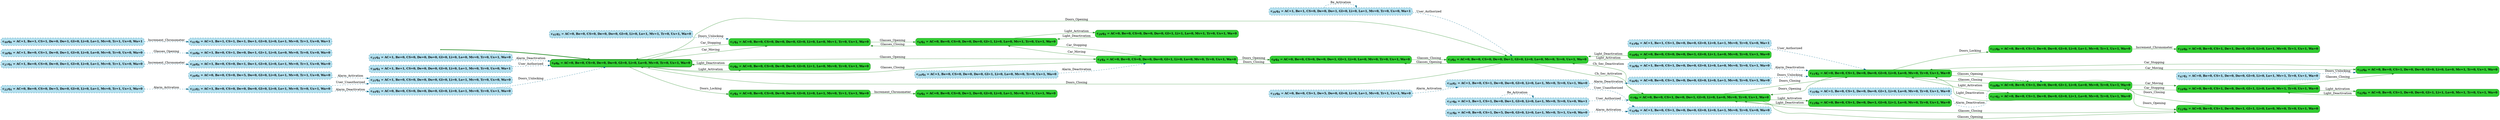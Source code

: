 digraph g {

	rankdir="LR"

	__invisible__[shape="point", color="forestgreen"]
	c0q6[label=<<b>c<sub>0</sub>q<sub>6</sub> = AC=0, Be=0, CS=0, De=0, Do=0, Gl=0, Li=0, Lo=0, Mv=0, Tr=0, Us=1, Wa=0</b>>, shape="box", style="rounded, filled", fillcolor="limegreen", color="forestgreen", penwidth=3] // Initial
	c1q4[label=<<b>c<sub>1</sub>q<sub>4</sub> = AC=0, Be=0, CS=0, De=0, Do=0, Gl=0, Li=0, Lo=0, Mv=1, Tr=0, Us=1, Wa=0</b>>, shape="box", style="rounded, filled", fillcolor="limegreen", color="forestgreen"]
	c6q4[label=<<b>c<sub>6</sub>q<sub>4</sub> = AC=0, Be=0, CS=0, De=0, Do=0, Gl=1, Li=0, Lo=0, Mv=1, Tr=0, Us=1, Wa=0</b>>, shape="box", style="rounded, filled", fillcolor="limegreen", color="forestgreen"]
	c4q4[label=<<b>c<sub>4</sub>q<sub>4</sub> = AC=0, Be=0, CS=0, De=0, Do=0, Gl=1, Li=0, Lo=0, Mv=0, Tr=0, Us=1, Wa=0</b>>, shape="box", style="rounded, filled", fillcolor="limegreen", color="forestgreen"]
	c8q4[label=<<b>c<sub>8</sub>q<sub>4</sub> = AC=0, Be=0, CS=0, De=0, Do=1, Gl=1, Li=0, Lo=0, Mv=0, Tr=0, Us=1, Wa=0</b>>, shape="box", style="rounded, filled", fillcolor="limegreen", color="forestgreen"]
	c3q4[label=<<b>c<sub>3</sub>q<sub>4</sub> = AC=0, Be=0, CS=0, De=0, Do=1, Gl=0, Li=0, Lo=0, Mv=0, Tr=0, Us=1, Wa=0</b>>, shape="box", style="rounded, filled", fillcolor="limegreen", color="forestgreen"]
	c7q0[label=<<b>c<sub>7</sub>q<sub>0</sub> = AC=0, Be=0, CS=1, De=0, Do=1, Gl=0, Li=0, Lo=0, Mv=0, Tr=0, Us=1, Wa=0</b>>, shape="box", style="rounded, filled", fillcolor="limegreen", color="forestgreen"]
	c11q2[label=<<b>c<sub>11</sub>q<sub>2</sub> = AC=0, Be=0, CS=1, De=0, Do=0, Gl=0, Li=0, Lo=0, Mv=0, Tr=0, Us=1, Wa=0</b>>, shape="box", style="rounded, filled", fillcolor="limegreen", color="forestgreen"]
	c14q0[label=<<b>c<sub>14</sub>q<sub>0</sub> = AC=0, Be=0, CS=1, De=0, Do=0, Gl=0, Li=0, Lo=0, Mv=1, Tr=0, Us=1, Wa=0</b>>, shape="box", style="rounded, filled", fillcolor="limegreen", color="forestgreen"]
	c15q0[label=<<b>c<sub>15</sub>q<sub>0</sub> = AC=0, Be=0, CS=1, De=0, Do=0, Gl=0, Li=0, Lo=1, Mv=0, Tr=1, Us=1, Wa=0</b>>, shape="box", style="rounded, filled", fillcolor="limegreen", color="forestgreen"]
	c19q0[label=<<b>c<sub>19</sub>q<sub>0</sub> = AC=0, Be=0, CS=1, De=1, Do=0, Gl=0, Li=0, Lo=1, Mv=0, Tr=1, Us=1, Wa=0</b>>, shape="box", style="rounded, filled", fillcolor="limegreen", color="forestgreen"]
	c16q0[label=<<b>c<sub>16</sub>q<sub>0</sub> = AC=0, Be=0, CS=1, De=0, Do=0, Gl=1, Li=0, Lo=0, Mv=0, Tr=0, Us=1, Wa=0</b>>, shape="box", style="rounded, filled", fillcolor="limegreen", color="forestgreen"]
	c18q0[label=<<b>c<sub>18</sub>q<sub>0</sub> = AC=0, Be=0, CS=1, De=0, Do=0, Gl=1, Li=0, Lo=0, Mv=1, Tr=0, Us=1, Wa=0</b>>, shape="box", style="rounded, filled", fillcolor="limegreen", color="forestgreen"]
	c42q0[label=<<b>c<sub>42</sub>q<sub>0</sub> = AC=0, Be=0, CS=1, De=0, Do=0, Gl=1, Li=1, Lo=0, Mv=1, Tr=0, Us=1, Wa=0</b>>, shape="box", style="rounded, filled", fillcolor="limegreen", color="forestgreen"]
	c12q0[label=<<b>c<sub>12</sub>q<sub>0</sub> = AC=0, Be=0, CS=1, De=0, Do=1, Gl=1, Li=0, Lo=0, Mv=0, Tr=0, Us=1, Wa=0</b>>, shape="box", style="rounded, filled", fillcolor="limegreen", color="forestgreen"]
	c17q2[label=<<b>c<sub>17</sub>q<sub>2</sub> = AC=0, Be=0, CS=1, De=0, Do=0, Gl=0, Li=1, Lo=0, Mv=0, Tr=0, Us=1, Wa=0</b>>, shape="box", style="rounded, filled", fillcolor="limegreen", color="forestgreen"]
	c13q0[label=<<b>c<sub>13</sub>q<sub>0</sub> = AC=0, Be=0, CS=1, De=0, Do=1, Gl=0, Li=1, Lo=0, Mv=0, Tr=0, Us=1, Wa=0</b>>, shape="box", style="rounded, filled", fillcolor="limegreen", color="forestgreen"]
	c10q4[label=<<b>c<sub>10</sub>q<sub>4</sub> = AC=0, Be=0, CS=0, De=0, Do=1, Gl=0, Li=1, Lo=0, Mv=0, Tr=0, Us=1, Wa=0</b>>, shape="box", style="rounded, filled", fillcolor="limegreen", color="forestgreen"]
	c29q4[label=<<b>c<sub>29</sub>q<sub>4</sub> = AC=0, Be=0, CS=0, De=0, Do=0, Gl=1, Li=1, Lo=0, Mv=1, Tr=0, Us=1, Wa=0</b>>, shape="box", style="rounded, filled", fillcolor="limegreen", color="forestgreen"]
	c2q4[label=<<b>c<sub>2</sub>q<sub>4</sub> = AC=0, Be=0, CS=0, De=0, Do=0, Gl=0, Li=0, Lo=1, Mv=0, Tr=1, Us=1, Wa=0</b>>, shape="box", style="rounded, filled", fillcolor="limegreen", color="forestgreen"]
	c9q4[label=<<b>c<sub>9</sub>q<sub>4</sub> = AC=0, Be=0, CS=0, De=1, Do=0, Gl=0, Li=0, Lo=1, Mv=0, Tr=1, Us=1, Wa=0</b>>, shape="box", style="rounded, filled", fillcolor="limegreen", color="forestgreen"]
	c5q6[label=<<b>c<sub>5</sub>q<sub>6</sub> = AC=0, Be=0, CS=0, De=0, Do=0, Gl=0, Li=1, Lo=0, Mv=0, Tr=0, Us=1, Wa=0</b>>, shape="box", style="rounded, filled", fillcolor="limegreen", color="forestgreen"]
	c20q4[label=<<b>c<sub>20</sub>q<sub>4</sub> = AC=0, Be=0, CS=0, De=5, Do=0, Gl=0, Li=0, Lo=1, Mv=0, Tr=1, Us=0, Wa=0</b>>, shape="box", style="rounded, filled, dashed", fillcolor="lightblue2", color="deepskyblue4"]
	c21q4[label=<<b>c<sub>21</sub>q<sub>4</sub> = AC=1, Be=0, CS=0, De=0, Do=0, Gl=0, Li=0, Lo=1, Mv=0, Tr=0, Us=0, Wa=0</b>>, shape="box", style="rounded, filled, dashed", fillcolor="lightblue2", color="deepskyblue4"]
	c22q4[label=<<b>c<sub>22</sub>q<sub>4</sub> = AC=0, Be=0, CS=0, De=5, Do=0, Gl=0, Li=0, Lo=1, Mv=0, Tr=1, Us=1, Wa=0</b>>, shape="box", style="rounded, filled, dashed", fillcolor="lightblue2", color="deepskyblue4"]
	c23q5[label=<<b>c<sub>23</sub>q<sub>5</sub> = AC=1, Be=0, CS=0, De=0, Do=0, Gl=0, Li=0, Lo=1, Mv=0, Tr=0, Us=1, Wa=0</b>>, shape="box", style="rounded, filled, dashed", fillcolor="lightblue2", color="deepskyblue4"]
	c24q4[label=<<b>c<sub>24</sub>q<sub>4</sub> = AC=1, Be=0, CS=0, De=0, Do=0, Gl=1, Li=0, Lo=0, Mv=0, Tr=0, Us=1, Wa=0</b>>, shape="box", style="rounded, filled, dashed", fillcolor="lightblue2", color="deepskyblue4"]
	c25q4[label=<<b>c<sub>25</sub>q<sub>4</sub> = AC=1, Be=0, CS=0, De=0, Do=0, Gl=0, Li=0, Lo=0, Mv=0, Tr=0, Us=1, Wa=0</b>>, shape="box", style="rounded, filled, dashed", fillcolor="lightblue2", color="deepskyblue4"]
	c26q4[label=<<b>c<sub>26</sub>q<sub>4</sub> = AC=1, Be=1, CS=0, De=0, Do=1, Gl=0, Li=0, Lo=1, Mv=0, Tr=0, Us=0, Wa=1</b>>, shape="box", style="rounded, filled, dashed", fillcolor="lightblue2", color="deepskyblue4"]
	c27q4[label=<<b>c<sub>27</sub>q<sub>4</sub> = AC=1, Be=0, CS=0, De=0, Do=1, Gl=0, Li=0, Lo=1, Mv=0, Tr=1, Us=0, Wa=0</b>>, shape="box", style="rounded, filled, dashed", fillcolor="lightblue2", color="deepskyblue4"]
	c28q4[label=<<b>c<sub>28</sub>q<sub>4</sub> = AC=1, Be=0, CS=0, De=1, Do=1, Gl=0, Li=0, Lo=1, Mv=0, Tr=1, Us=0, Wa=0</b>>, shape="box", style="rounded, filled, dashed", fillcolor="lightblue2", color="deepskyblue4"]
	c30q4[label=<<b>c<sub>30</sub>q<sub>4</sub> = AC=1, Be=1, CS=0, De=0, Do=0, Gl=0, Li=0, Lo=1, Mv=0, Tr=0, Us=0, Wa=1</b>>, shape="box", style="rounded, filled, dashed", fillcolor="lightblue2", color="deepskyblue4"]
	c31q0[label=<<b>c<sub>31</sub>q<sub>0</sub> = AC=0, Be=0, CS=1, De=5, Do=0, Gl=0, Li=0, Lo=1, Mv=0, Tr=1, Us=0, Wa=0</b>>, shape="box", style="rounded, filled, dashed", fillcolor="lightblue2", color="deepskyblue4"]
	c32q0[label=<<b>c<sub>32</sub>q<sub>0</sub> = AC=1, Be=0, CS=1, De=0, Do=0, Gl=0, Li=0, Lo=1, Mv=0, Tr=0, Us=0, Wa=0</b>>, shape="box", style="rounded, filled, dashed", fillcolor="lightblue2", color="deepskyblue4"]
	c33q0[label=<<b>c<sub>33</sub>q<sub>0</sub> = AC=0, Be=0, CS=1, De=5, Do=0, Gl=0, Li=0, Lo=1, Mv=0, Tr=1, Us=1, Wa=0</b>>, shape="box", style="rounded, filled, dashed", fillcolor="lightblue2", color="deepskyblue4"]
	c34q1[label=<<b>c<sub>34</sub>q<sub>1</sub> = AC=1, Be=0, CS=1, De=0, Do=0, Gl=0, Li=0, Lo=1, Mv=0, Tr=0, Us=1, Wa=0</b>>, shape="box", style="rounded, filled, dashed", fillcolor="lightblue2", color="deepskyblue4"]
	c35q0[label=<<b>c<sub>35</sub>q<sub>0</sub> = AC=1, Be=0, CS=1, De=0, Do=0, Gl=1, Li=0, Lo=0, Mv=0, Tr=0, Us=1, Wa=0</b>>, shape="box", style="rounded, filled, dashed", fillcolor="lightblue2", color="deepskyblue4"]
	c36q0[label=<<b>c<sub>36</sub>q<sub>0</sub> = AC=1, Be=0, CS=1, De=0, Do=0, Gl=0, Li=0, Lo=0, Mv=0, Tr=0, Us=1, Wa=0</b>>, shape="box", style="rounded, filled, dashed", fillcolor="lightblue2", color="deepskyblue4"]
	c37q0[label=<<b>c<sub>37</sub>q<sub>0</sub> = AC=1, Be=1, CS=1, De=0, Do=1, Gl=0, Li=0, Lo=1, Mv=0, Tr=0, Us=0, Wa=1</b>>, shape="box", style="rounded, filled, dashed", fillcolor="lightblue2", color="deepskyblue4"]
	c38q0[label=<<b>c<sub>38</sub>q<sub>0</sub> = AC=1, Be=0, CS=1, De=0, Do=1, Gl=0, Li=0, Lo=0, Mv=0, Tr=0, Us=0, Wa=0</b>>, shape="box", style="rounded, filled, dashed", fillcolor="lightblue2", color="deepskyblue4"]
	c39q0[label=<<b>c<sub>39</sub>q<sub>0</sub> = AC=1, Be=0, CS=1, De=0, Do=1, Gl=1, Li=0, Lo=0, Mv=0, Tr=0, Us=0, Wa=0</b>>, shape="box", style="rounded, filled, dashed", fillcolor="lightblue2", color="deepskyblue4"]
	c40q0[label=<<b>c<sub>40</sub>q<sub>0</sub> = AC=1, Be=1, CS=1, De=0, Do=1, Gl=0, Li=0, Lo=1, Mv=0, Tr=1, Us=0, Wa=1</b>>, shape="box", style="rounded, filled, dashed", fillcolor="lightblue2", color="deepskyblue4"]
	c41q0[label=<<b>c<sub>41</sub>q<sub>0</sub> = AC=1, Be=1, CS=1, De=1, Do=1, Gl=0, Li=0, Lo=1, Mv=0, Tr=1, Us=0, Wa=1</b>>, shape="box", style="rounded, filled, dashed", fillcolor="lightblue2", color="deepskyblue4"]
	c43q0[label=<<b>c<sub>43</sub>q<sub>0</sub> = AC=1, Be=1, CS=1, De=0, Do=0, Gl=0, Li=0, Lo=1, Mv=0, Tr=0, Us=0, Wa=1</b>>, shape="box", style="rounded, filled, dashed", fillcolor="lightblue2", color="deepskyblue4"]
	c44q5[label=<<b>c<sub>44</sub>q<sub>5</sub> = AC=0, Be=0, CS=0, De=0, Do=0, Gl=0, Li=0, Lo=1, Mv=0, Tr=0, Us=1, Wa=0</b>>, shape="box", style="rounded, filled, dashed", fillcolor="lightblue2", color="deepskyblue4"]
	c45q5[label=<<b>c<sub>45</sub>q<sub>5</sub> = AC=0, Be=0, CS=0, De=0, Do=0, Gl=0, Li=0, Lo=1, Mv=1, Tr=0, Us=1, Wa=0</b>>, shape="box", style="rounded, filled, dashed", fillcolor="lightblue2", color="deepskyblue4"]
	c46q1[label=<<b>c<sub>46</sub>q<sub>1</sub> = AC=0, Be=0, CS=1, De=0, Do=0, Gl=0, Li=0, Lo=1, Mv=0, Tr=0, Us=1, Wa=0</b>>, shape="box", style="rounded, filled, dashed", fillcolor="lightblue2", color="deepskyblue4"]
	c47q1[label=<<b>c<sub>47</sub>q<sub>1</sub> = AC=0, Be=0, CS=1, De=0, Do=0, Gl=0, Li=0, Lo=1, Mv=1, Tr=0, Us=1, Wa=0</b>>, shape="box", style="rounded, filled, dashed", fillcolor="lightblue2", color="deepskyblue4"]

	__invisible__ -> c0q6[penwidth=3, color="forestgreen"]
	c0q6 -> c1q4[label=<Car_Moving>, color="forestgreen"]
	c1q4 -> c0q6[label=<Car_Stopping>, color="forestgreen"]
	c1q4 -> c6q4[label=<Glasses_Opening>, color="forestgreen"]
	c6q4 -> c4q4[label=<Car_Stopping>, color="forestgreen"]
	c4q4 -> c6q4[label=<Car_Moving>, color="forestgreen"]
	c4q4 -> c8q4[label=<Doors_Opening>, color="forestgreen"]
	c8q4 -> c3q4[label=<Glasses_Closing>, color="forestgreen"]
	c3q4 -> c7q0[label=<Ch_Sec_Activation>, color="forestgreen"]
	c7q0 -> c3q4[label=<Ch_Sec_Deactivation>, color="forestgreen"]
	c7q0 -> c11q2[label=<Doors_Closing>, color="forestgreen"]
	c11q2 -> c14q0[label=<Car_Moving>, color="forestgreen"]
	c14q0 -> c11q2[label=<Car_Stopping>, color="forestgreen"]
	c11q2 -> c15q0[label=<Doors_Locking>, color="forestgreen"]
	c15q0 -> c19q0[label=<Increment_Chronometer>, color="forestgreen"]
	c11q2 -> c7q0[label=<Doors_Opening>, color="forestgreen"]
	c11q2 -> c16q0[label=<Glasses_Opening>, color="forestgreen"]
	c16q0 -> c18q0[label=<Car_Moving>, color="forestgreen"]
	c18q0 -> c16q0[label=<Car_Stopping>, color="forestgreen"]
	c18q0 -> c14q0[label=<Glasses_Closing>, color="forestgreen"]
	c18q0 -> c42q0[label=<Light_Activation>, color="forestgreen"]
	c42q0 -> c18q0[label=<Light_Deactivation>, color="forestgreen"]
	c16q0 -> c12q0[label=<Doors_Opening>, color="forestgreen"]
	c12q0 -> c16q0[label=<Doors_Closing>, color="forestgreen"]
	c12q0 -> c7q0[label=<Glasses_Closing>, color="forestgreen"]
	c16q0 -> c11q2[label=<Glasses_Closing>, color="forestgreen"]
	c11q2 -> c17q2[label=<Light_Activation>, color="forestgreen"]
	c17q2 -> c11q2[label=<Light_Deactivation>, color="forestgreen"]
	c7q0 -> c12q0[label=<Glasses_Opening>, color="forestgreen"]
	c7q0 -> c13q0[label=<Light_Activation>, color="forestgreen"]
	c13q0 -> c7q0[label=<Light_Deactivation>, color="forestgreen"]
	c3q4 -> c0q6[label=<Doors_Closing>, color="forestgreen"]
	c3q4 -> c8q4[label=<Glasses_Opening>, color="forestgreen"]
	c3q4 -> c10q4[label=<Light_Activation>, color="forestgreen"]
	c10q4 -> c3q4[label=<Light_Deactivation>, color="forestgreen"]
	c8q4 -> c4q4[label=<Doors_Closing>, color="forestgreen"]
	c4q4 -> c0q6[label=<Glasses_Closing>, color="forestgreen"]
	c6q4 -> c1q4[label=<Glasses_Closing>, color="forestgreen"]
	c6q4 -> c29q4[label=<Light_Activation>, color="forestgreen"]
	c29q4 -> c6q4[label=<Light_Deactivation>, color="forestgreen"]
	c0q6 -> c2q4[label=<Doors_Locking>, color="forestgreen"]
	c2q4 -> c9q4[label=<Increment_Chronometer>, color="forestgreen"]
	c0q6 -> c3q4[label=<Doors_Opening>, color="forestgreen"]
	c0q6 -> c4q4[label=<Glasses_Opening>, color="forestgreen"]
	c0q6 -> c5q6[label=<Light_Activation>, color="forestgreen"]
	c5q6 -> c0q6[label=<Light_Deactivation>, color="forestgreen"]
	c20q4 -> c21q4[label=<Alarm_Activation>, color="deepskyblue4", style="dashed"]
	c22q4 -> c23q5[label=<Alarm_Activation>, color="deepskyblue4", style="dashed"]
	c24q4 -> c4q4[label=<Alarm_Deactivation>, color="deepskyblue4", style="dashed"]
	c25q4 -> c0q6[label=<Alarm_Deactivation>, color="deepskyblue4", style="dashed"]
	c26q4 -> c26q4[label=<Be_Activation>, color="deepskyblue4", style="dashed"]
	c27q4 -> c28q4[label=<Increment_Chronometer>, color="deepskyblue4", style="dashed"]
	c26q4 -> c3q4[label=<User_Authorized>, color="deepskyblue4", style="dashed"]
	c30q4 -> c0q6[label=<User_Authorized>, color="deepskyblue4", style="dashed"]
	c31q0 -> c32q0[label=<Alarm_Activation>, color="deepskyblue4", style="dashed"]
	c33q0 -> c34q1[label=<Alarm_Activation>, color="deepskyblue4", style="dashed"]
	c35q0 -> c16q0[label=<Alarm_Deactivation>, color="deepskyblue4", style="dashed"]
	c36q0 -> c11q2[label=<Alarm_Deactivation>, color="deepskyblue4", style="dashed"]
	c37q0 -> c37q0[label=<Be_Activation>, color="deepskyblue4", style="dashed"]
	c38q0 -> c39q0[label=<Glasses_Opening>, color="deepskyblue4", style="dashed"]
	c40q0 -> c41q0[label=<Increment_Chronometer>, color="deepskyblue4", style="dashed"]
	c37q0 -> c7q0[label=<User_Authorized>, color="deepskyblue4", style="dashed"]
	c43q0 -> c11q2[label=<User_Authorized>, color="deepskyblue4", style="dashed"]
	c23q5 -> c44q5[label=<Alarm_Deactivation>, color="deepskyblue4", style="dashed"]
	c45q5 -> c1q4[label=<Doors_Unlocking>, color="deepskyblue4", style="dashed"]
	c44q5 -> c0q6[label=<Doors_Unlocking>, color="deepskyblue4", style="dashed"]
	c23q5 -> c21q4[label=<User_Unauthorized>, color="deepskyblue4", style="dashed"]
	c34q1 -> c46q1[label=<Alarm_Deactivation>, color="deepskyblue4", style="dashed"]
	c47q1 -> c14q0[label=<Doors_Unlocking>, color="deepskyblue4", style="dashed"]
	c46q1 -> c11q2[label=<Doors_Unlocking>, color="deepskyblue4", style="dashed"]
	c34q1 -> c32q0[label=<User_Unauthorized>, color="deepskyblue4", style="dashed"]

}
